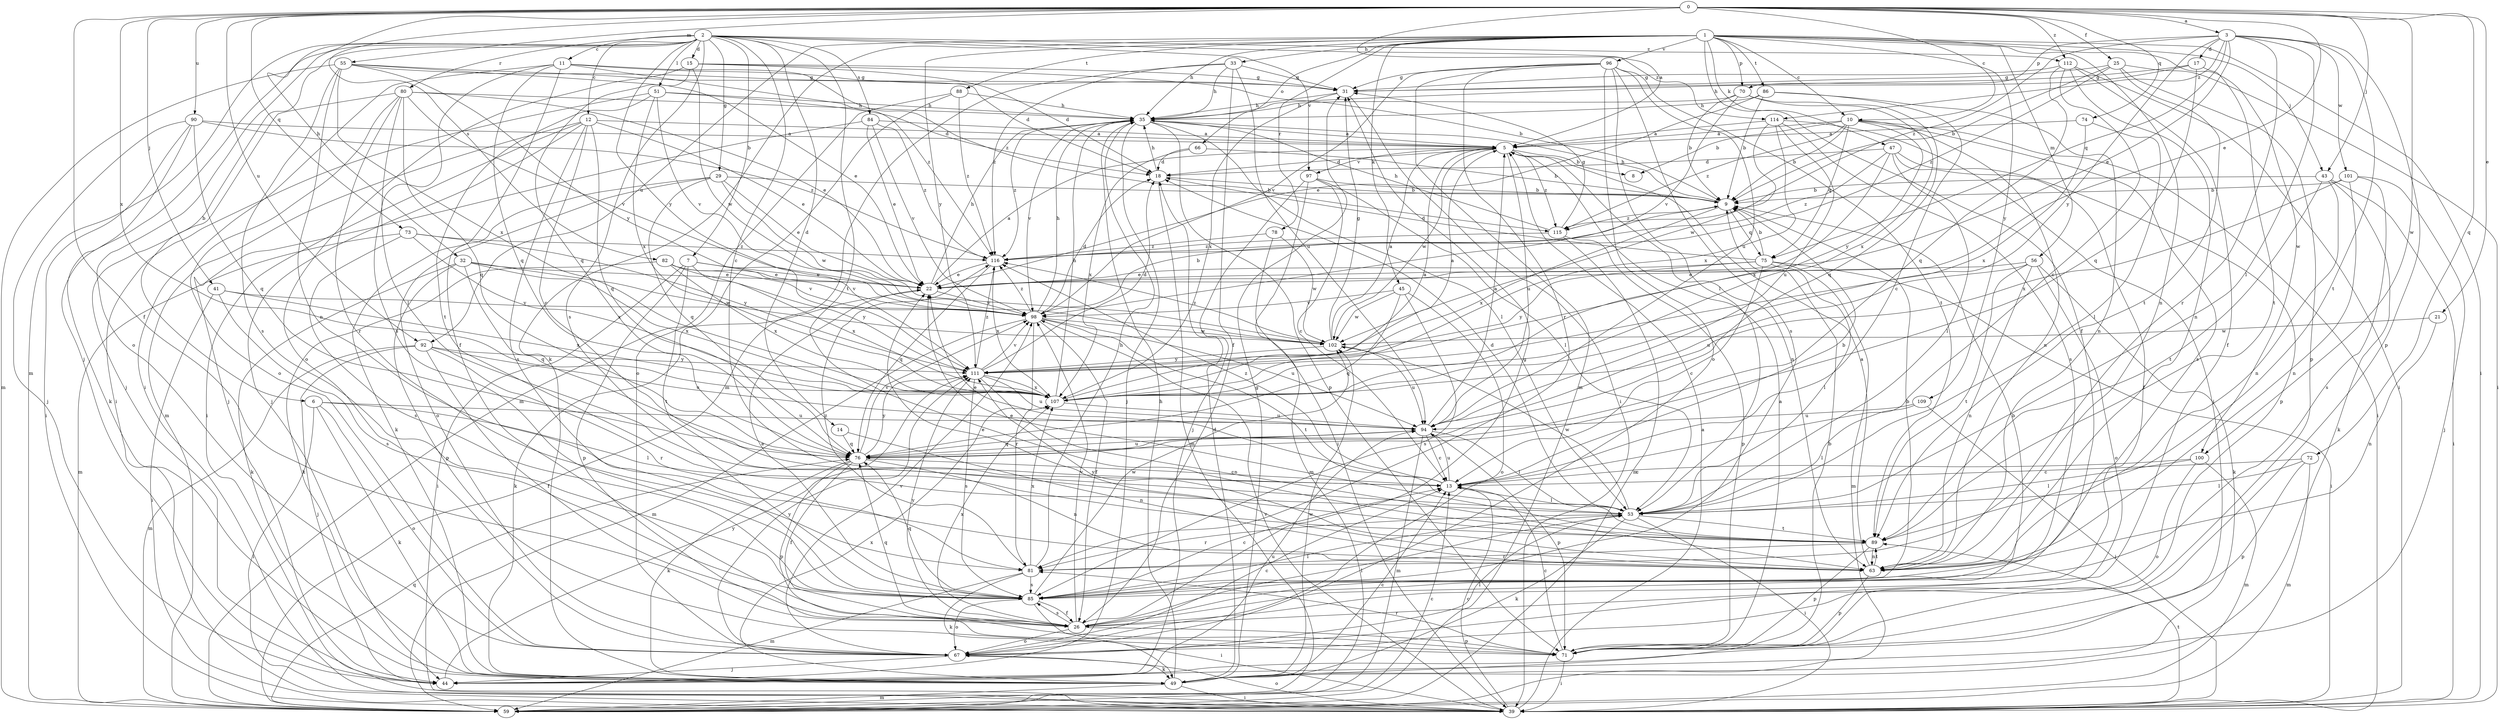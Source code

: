 strict digraph  {
0;
1;
2;
3;
5;
6;
7;
8;
9;
10;
11;
12;
13;
14;
15;
17;
18;
21;
22;
25;
26;
29;
31;
32;
33;
35;
39;
41;
43;
44;
45;
47;
49;
51;
53;
55;
56;
59;
63;
66;
67;
70;
71;
72;
73;
74;
75;
76;
78;
80;
81;
82;
84;
85;
86;
88;
89;
90;
92;
94;
96;
97;
98;
100;
101;
102;
107;
109;
111;
112;
114;
115;
116;
0 -> 3  [label=a];
0 -> 5  [label=a];
0 -> 10  [label=c];
0 -> 21  [label=e];
0 -> 22  [label=e];
0 -> 25  [label=f];
0 -> 26  [label=f];
0 -> 32  [label=h];
0 -> 41  [label=j];
0 -> 43  [label=j];
0 -> 55  [label=m];
0 -> 72  [label=q];
0 -> 73  [label=q];
0 -> 74  [label=q];
0 -> 82  [label=s];
0 -> 90  [label=u];
0 -> 92  [label=u];
0 -> 100  [label=w];
0 -> 107  [label=x];
0 -> 112  [label=z];
1 -> 10  [label=c];
1 -> 26  [label=f];
1 -> 33  [label=h];
1 -> 35  [label=h];
1 -> 39  [label=i];
1 -> 43  [label=j];
1 -> 45  [label=k];
1 -> 47  [label=k];
1 -> 49  [label=k];
1 -> 56  [label=m];
1 -> 63  [label=n];
1 -> 66  [label=o];
1 -> 70  [label=p];
1 -> 78  [label=r];
1 -> 86  [label=t];
1 -> 88  [label=t];
1 -> 92  [label=u];
1 -> 96  [label=v];
1 -> 100  [label=w];
1 -> 109  [label=y];
1 -> 111  [label=y];
2 -> 6  [label=b];
2 -> 7  [label=b];
2 -> 11  [label=c];
2 -> 12  [label=c];
2 -> 13  [label=c];
2 -> 14  [label=d];
2 -> 15  [label=d];
2 -> 29  [label=g];
2 -> 44  [label=j];
2 -> 51  [label=l];
2 -> 59  [label=m];
2 -> 67  [label=o];
2 -> 80  [label=r];
2 -> 84  [label=s];
2 -> 85  [label=s];
2 -> 89  [label=t];
2 -> 97  [label=v];
2 -> 111  [label=y];
2 -> 112  [label=z];
2 -> 114  [label=z];
3 -> 17  [label=d];
3 -> 22  [label=e];
3 -> 53  [label=l];
3 -> 70  [label=p];
3 -> 71  [label=p];
3 -> 75  [label=q];
3 -> 81  [label=r];
3 -> 89  [label=t];
3 -> 101  [label=w];
3 -> 111  [label=y];
3 -> 114  [label=z];
3 -> 115  [label=z];
5 -> 8  [label=b];
5 -> 18  [label=d];
5 -> 63  [label=n];
5 -> 94  [label=u];
5 -> 97  [label=v];
5 -> 102  [label=w];
5 -> 115  [label=z];
6 -> 39  [label=i];
6 -> 49  [label=k];
6 -> 53  [label=l];
6 -> 67  [label=o];
6 -> 94  [label=u];
7 -> 22  [label=e];
7 -> 39  [label=i];
7 -> 71  [label=p];
7 -> 89  [label=t];
7 -> 98  [label=v];
7 -> 107  [label=x];
9 -> 35  [label=h];
9 -> 75  [label=q];
9 -> 107  [label=x];
9 -> 115  [label=z];
10 -> 5  [label=a];
10 -> 8  [label=b];
10 -> 9  [label=b];
10 -> 39  [label=i];
10 -> 63  [label=n];
10 -> 75  [label=q];
10 -> 85  [label=s];
10 -> 111  [label=y];
10 -> 115  [label=z];
11 -> 26  [label=f];
11 -> 31  [label=g];
11 -> 39  [label=i];
11 -> 76  [label=q];
11 -> 85  [label=s];
11 -> 115  [label=z];
11 -> 116  [label=z];
12 -> 5  [label=a];
12 -> 13  [label=c];
12 -> 22  [label=e];
12 -> 39  [label=i];
12 -> 44  [label=j];
12 -> 59  [label=m];
12 -> 76  [label=q];
12 -> 85  [label=s];
13 -> 9  [label=b];
13 -> 22  [label=e];
13 -> 53  [label=l];
13 -> 94  [label=u];
13 -> 116  [label=z];
14 -> 63  [label=n];
14 -> 76  [label=q];
15 -> 9  [label=b];
15 -> 18  [label=d];
15 -> 31  [label=g];
15 -> 67  [label=o];
15 -> 76  [label=q];
15 -> 102  [label=w];
17 -> 31  [label=g];
17 -> 35  [label=h];
17 -> 76  [label=q];
17 -> 89  [label=t];
18 -> 9  [label=b];
18 -> 35  [label=h];
18 -> 59  [label=m];
21 -> 63  [label=n];
21 -> 102  [label=w];
22 -> 5  [label=a];
22 -> 35  [label=h];
22 -> 49  [label=k];
22 -> 98  [label=v];
25 -> 9  [label=b];
25 -> 31  [label=g];
25 -> 39  [label=i];
25 -> 71  [label=p];
25 -> 89  [label=t];
25 -> 116  [label=z];
26 -> 9  [label=b];
26 -> 31  [label=g];
26 -> 53  [label=l];
26 -> 67  [label=o];
26 -> 71  [label=p];
26 -> 76  [label=q];
26 -> 85  [label=s];
26 -> 98  [label=v];
26 -> 107  [label=x];
26 -> 111  [label=y];
29 -> 9  [label=b];
29 -> 22  [label=e];
29 -> 49  [label=k];
29 -> 67  [label=o];
29 -> 76  [label=q];
29 -> 102  [label=w];
31 -> 35  [label=h];
31 -> 39  [label=i];
31 -> 107  [label=x];
32 -> 22  [label=e];
32 -> 49  [label=k];
32 -> 71  [label=p];
32 -> 76  [label=q];
32 -> 102  [label=w];
32 -> 107  [label=x];
33 -> 26  [label=f];
33 -> 31  [label=g];
33 -> 35  [label=h];
33 -> 59  [label=m];
33 -> 94  [label=u];
33 -> 116  [label=z];
35 -> 5  [label=a];
35 -> 44  [label=j];
35 -> 53  [label=l];
35 -> 71  [label=p];
35 -> 98  [label=v];
35 -> 116  [label=z];
39 -> 5  [label=a];
39 -> 13  [label=c];
39 -> 67  [label=o];
39 -> 89  [label=t];
39 -> 98  [label=v];
41 -> 39  [label=i];
41 -> 85  [label=s];
41 -> 98  [label=v];
41 -> 107  [label=x];
43 -> 9  [label=b];
43 -> 39  [label=i];
43 -> 49  [label=k];
43 -> 63  [label=n];
43 -> 89  [label=t];
44 -> 94  [label=u];
44 -> 111  [label=y];
45 -> 67  [label=o];
45 -> 76  [label=q];
45 -> 85  [label=s];
45 -> 98  [label=v];
45 -> 102  [label=w];
47 -> 18  [label=d];
47 -> 26  [label=f];
47 -> 53  [label=l];
47 -> 71  [label=p];
47 -> 107  [label=x];
47 -> 116  [label=z];
49 -> 9  [label=b];
49 -> 13  [label=c];
49 -> 18  [label=d];
49 -> 31  [label=g];
49 -> 35  [label=h];
49 -> 39  [label=i];
49 -> 59  [label=m];
49 -> 102  [label=w];
49 -> 107  [label=x];
51 -> 18  [label=d];
51 -> 35  [label=h];
51 -> 39  [label=i];
51 -> 89  [label=t];
51 -> 98  [label=v];
51 -> 107  [label=x];
53 -> 18  [label=d];
53 -> 39  [label=i];
53 -> 49  [label=k];
53 -> 81  [label=r];
53 -> 89  [label=t];
53 -> 102  [label=w];
55 -> 18  [label=d];
55 -> 22  [label=e];
55 -> 31  [label=g];
55 -> 59  [label=m];
55 -> 63  [label=n];
55 -> 85  [label=s];
55 -> 107  [label=x];
55 -> 111  [label=y];
56 -> 22  [label=e];
56 -> 49  [label=k];
56 -> 63  [label=n];
56 -> 67  [label=o];
56 -> 89  [label=t];
56 -> 94  [label=u];
59 -> 13  [label=c];
59 -> 76  [label=q];
63 -> 5  [label=a];
63 -> 22  [label=e];
63 -> 71  [label=p];
63 -> 89  [label=t];
63 -> 111  [label=y];
66 -> 9  [label=b];
66 -> 18  [label=d];
66 -> 107  [label=x];
67 -> 13  [label=c];
67 -> 44  [label=j];
67 -> 49  [label=k];
67 -> 53  [label=l];
67 -> 98  [label=v];
67 -> 111  [label=y];
70 -> 9  [label=b];
70 -> 35  [label=h];
70 -> 76  [label=q];
70 -> 98  [label=v];
70 -> 107  [label=x];
71 -> 5  [label=a];
71 -> 13  [label=c];
71 -> 39  [label=i];
71 -> 81  [label=r];
72 -> 13  [label=c];
72 -> 53  [label=l];
72 -> 59  [label=m];
72 -> 71  [label=p];
73 -> 59  [label=m];
73 -> 85  [label=s];
73 -> 107  [label=x];
73 -> 111  [label=y];
73 -> 116  [label=z];
74 -> 5  [label=a];
74 -> 53  [label=l];
74 -> 107  [label=x];
75 -> 9  [label=b];
75 -> 13  [label=c];
75 -> 18  [label=d];
75 -> 22  [label=e];
75 -> 39  [label=i];
75 -> 53  [label=l];
75 -> 59  [label=m];
75 -> 111  [label=y];
76 -> 13  [label=c];
76 -> 26  [label=f];
76 -> 49  [label=k];
76 -> 63  [label=n];
76 -> 71  [label=p];
76 -> 94  [label=u];
76 -> 98  [label=v];
76 -> 111  [label=y];
78 -> 59  [label=m];
78 -> 102  [label=w];
78 -> 116  [label=z];
80 -> 22  [label=e];
80 -> 35  [label=h];
80 -> 44  [label=j];
80 -> 53  [label=l];
80 -> 67  [label=o];
80 -> 76  [label=q];
80 -> 81  [label=r];
80 -> 98  [label=v];
81 -> 35  [label=h];
81 -> 49  [label=k];
81 -> 59  [label=m];
81 -> 85  [label=s];
81 -> 107  [label=x];
81 -> 116  [label=z];
82 -> 22  [label=e];
82 -> 49  [label=k];
82 -> 98  [label=v];
82 -> 107  [label=x];
82 -> 111  [label=y];
84 -> 5  [label=a];
84 -> 22  [label=e];
84 -> 44  [label=j];
84 -> 98  [label=v];
84 -> 116  [label=z];
85 -> 9  [label=b];
85 -> 13  [label=c];
85 -> 22  [label=e];
85 -> 26  [label=f];
85 -> 39  [label=i];
85 -> 53  [label=l];
85 -> 67  [label=o];
85 -> 76  [label=q];
85 -> 102  [label=w];
86 -> 9  [label=b];
86 -> 13  [label=c];
86 -> 22  [label=e];
86 -> 35  [label=h];
86 -> 63  [label=n];
88 -> 35  [label=h];
88 -> 59  [label=m];
88 -> 67  [label=o];
88 -> 116  [label=z];
89 -> 22  [label=e];
89 -> 63  [label=n];
89 -> 71  [label=p];
89 -> 81  [label=r];
90 -> 5  [label=a];
90 -> 39  [label=i];
90 -> 44  [label=j];
90 -> 49  [label=k];
90 -> 76  [label=q];
90 -> 116  [label=z];
92 -> 26  [label=f];
92 -> 44  [label=j];
92 -> 59  [label=m];
92 -> 81  [label=r];
92 -> 94  [label=u];
92 -> 111  [label=y];
94 -> 5  [label=a];
94 -> 13  [label=c];
94 -> 53  [label=l];
94 -> 59  [label=m];
94 -> 71  [label=p];
94 -> 76  [label=q];
96 -> 31  [label=g];
96 -> 53  [label=l];
96 -> 59  [label=m];
96 -> 67  [label=o];
96 -> 81  [label=r];
96 -> 85  [label=s];
96 -> 89  [label=t];
96 -> 94  [label=u];
96 -> 98  [label=v];
97 -> 9  [label=b];
97 -> 13  [label=c];
97 -> 39  [label=i];
97 -> 44  [label=j];
97 -> 53  [label=l];
98 -> 9  [label=b];
98 -> 18  [label=d];
98 -> 26  [label=f];
98 -> 35  [label=h];
98 -> 59  [label=m];
98 -> 81  [label=r];
98 -> 89  [label=t];
98 -> 94  [label=u];
98 -> 102  [label=w];
98 -> 116  [label=z];
100 -> 13  [label=c];
100 -> 53  [label=l];
100 -> 59  [label=m];
100 -> 67  [label=o];
101 -> 9  [label=b];
101 -> 44  [label=j];
101 -> 63  [label=n];
101 -> 85  [label=s];
101 -> 107  [label=x];
102 -> 5  [label=a];
102 -> 31  [label=g];
102 -> 94  [label=u];
102 -> 111  [label=y];
102 -> 116  [label=z];
107 -> 5  [label=a];
107 -> 35  [label=h];
107 -> 94  [label=u];
109 -> 39  [label=i];
109 -> 53  [label=l];
109 -> 94  [label=u];
111 -> 5  [label=a];
111 -> 18  [label=d];
111 -> 63  [label=n];
111 -> 85  [label=s];
111 -> 94  [label=u];
111 -> 98  [label=v];
111 -> 107  [label=x];
111 -> 116  [label=z];
112 -> 13  [label=c];
112 -> 26  [label=f];
112 -> 31  [label=g];
112 -> 39  [label=i];
112 -> 63  [label=n];
112 -> 76  [label=q];
114 -> 5  [label=a];
114 -> 44  [label=j];
114 -> 85  [label=s];
114 -> 94  [label=u];
114 -> 102  [label=w];
114 -> 107  [label=x];
115 -> 31  [label=g];
115 -> 35  [label=h];
115 -> 59  [label=m];
115 -> 71  [label=p];
115 -> 116  [label=z];
116 -> 22  [label=e];
116 -> 76  [label=q];
116 -> 107  [label=x];
}
